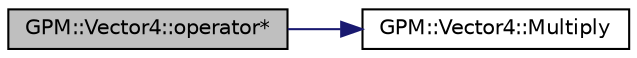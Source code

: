 digraph "GPM::Vector4::operator*"
{
 // LATEX_PDF_SIZE
  edge [fontname="Helvetica",fontsize="10",labelfontname="Helvetica",labelfontsize="10"];
  node [fontname="Helvetica",fontsize="10",shape=record];
  rankdir="LR";
  Node1 [label="GPM::Vector4::operator*",height=0.2,width=0.4,color="black", fillcolor="grey75", style="filled", fontcolor="black",tooltip="Return the multiplication of a vector and actual vector."];
  Node1 -> Node2 [color="midnightblue",fontsize="10",style="solid",fontname="Helvetica"];
  Node2 [label="GPM::Vector4::Multiply",height=0.2,width=0.4,color="black", fillcolor="white", style="filled",URL="$struct_g_p_m_1_1_vector4.html#a44a1970f9f5879ce66ed2f466d94fb7e",tooltip="Multiply scalar to x, y and z."];
}
